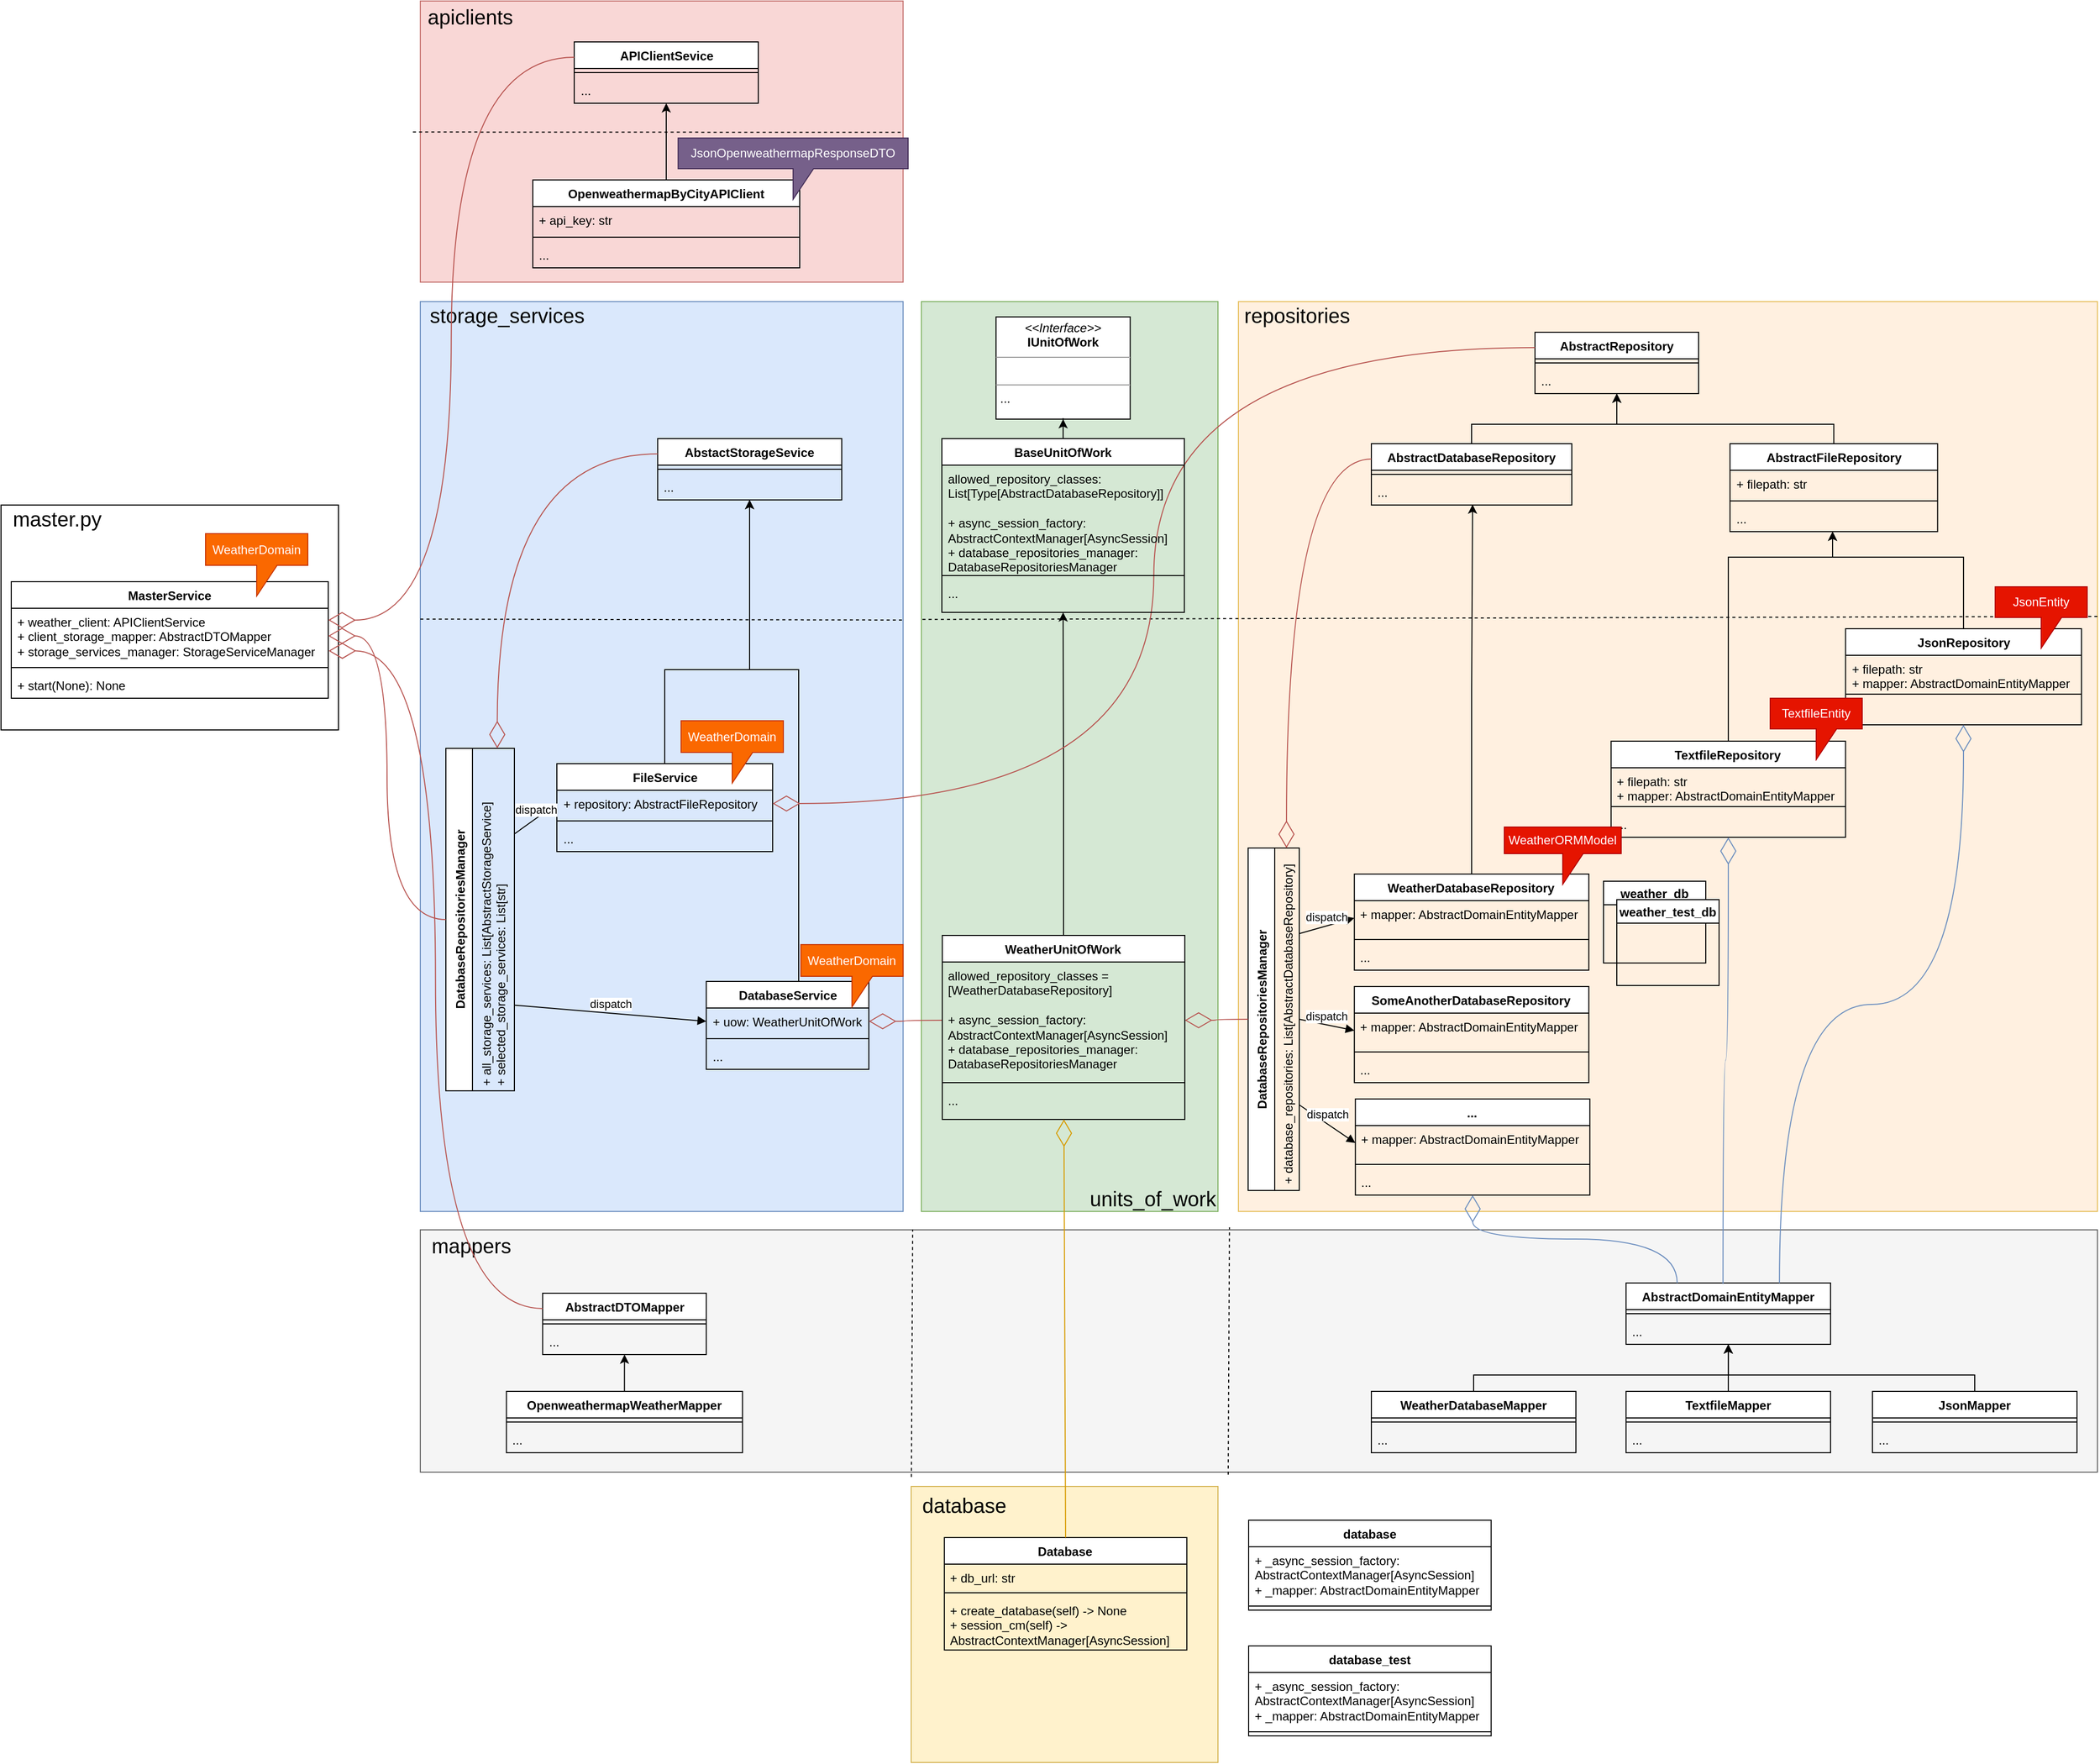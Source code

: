 <mxfile version="22.1.18" type="device">
  <diagram name="Страница 1" id="2EFPwaIbJWD595ykWgaV">
    <mxGraphModel dx="4014" dy="1733" grid="1" gridSize="10" guides="1" tooltips="1" connect="1" arrows="1" fold="1" page="1" pageScale="1" pageWidth="827" pageHeight="1169" math="0" shadow="0">
      <root>
        <mxCell id="0" />
        <mxCell id="1" parent="0" />
        <mxCell id="pVMVurdd3-viT6NpHDVu-6" value="" style="rounded=0;whiteSpace=wrap;html=1;fillColor=#d5e8d4;strokeColor=#82b366;" parent="1" vertex="1">
          <mxGeometry x="740" y="320" width="290" height="890" as="geometry" />
        </mxCell>
        <mxCell id="OYgqFkg33m7x1YFqYTqs-69" value="" style="rounded=0;whiteSpace=wrap;html=1;fillColor=#dae8fc;strokeColor=#6c8ebf;" parent="1" vertex="1">
          <mxGeometry x="250" y="320" width="472.12" height="890" as="geometry" />
        </mxCell>
        <mxCell id="6Z-7mK7u9qymeT9xuxMa-6" value="" style="rounded=0;whiteSpace=wrap;html=1;" parent="1" vertex="1">
          <mxGeometry x="-160" y="519" width="330" height="220" as="geometry" />
        </mxCell>
        <mxCell id="gb8FqWn3YgWelBB0Mvwm-52" value="" style="rounded=0;whiteSpace=wrap;html=1;fillColor=#f5f5f5;fontColor=#333333;strokeColor=#666666;" parent="1" vertex="1">
          <mxGeometry x="250" y="1228" width="1640" height="237" as="geometry" />
        </mxCell>
        <mxCell id="gb8FqWn3YgWelBB0Mvwm-1" value="" style="rounded=0;whiteSpace=wrap;html=1;fillColor=#f8cecc;strokeColor=#b85450;opacity=80;" parent="1" vertex="1">
          <mxGeometry x="250" y="26" width="472.12" height="275" as="geometry" />
        </mxCell>
        <mxCell id="OYgqFkg33m7x1YFqYTqs-1" value="" style="rounded=0;whiteSpace=wrap;html=1;fillColor=#ffe6cc;strokeColor=#d79b00;opacity=60;" parent="1" vertex="1">
          <mxGeometry x="1050" y="320" width="840" height="890" as="geometry" />
        </mxCell>
        <mxCell id="OYgqFkg33m7x1YFqYTqs-3" value="AbstractRepository" style="swimlane;fontStyle=1;align=center;verticalAlign=top;childLayout=stackLayout;horizontal=1;startSize=26;horizontalStack=0;resizeParent=1;resizeParentMax=0;resizeLast=0;collapsible=1;marginBottom=0;whiteSpace=wrap;html=1;" parent="1" vertex="1">
          <mxGeometry x="1340.0" y="350" width="160" height="60" as="geometry">
            <mxRectangle x="600" y="40" width="100" height="30" as="alternateBounds" />
          </mxGeometry>
        </mxCell>
        <mxCell id="OYgqFkg33m7x1YFqYTqs-5" value="" style="line;strokeWidth=1;fillColor=none;align=left;verticalAlign=middle;spacingTop=-1;spacingLeft=3;spacingRight=3;rotatable=0;labelPosition=right;points=[];portConstraint=eastwest;strokeColor=inherit;" parent="OYgqFkg33m7x1YFqYTqs-3" vertex="1">
          <mxGeometry y="26" width="160" height="8" as="geometry" />
        </mxCell>
        <mxCell id="OYgqFkg33m7x1YFqYTqs-6" value="..." style="text;strokeColor=none;fillColor=none;align=left;verticalAlign=top;spacingLeft=4;spacingRight=4;overflow=hidden;rotatable=0;points=[[0,0.5],[1,0.5]];portConstraint=eastwest;whiteSpace=wrap;html=1;" parent="OYgqFkg33m7x1YFqYTqs-3" vertex="1">
          <mxGeometry y="34" width="160" height="26" as="geometry" />
        </mxCell>
        <mxCell id="cgwD6Vc4o7EYCOfsTwvc-6" style="edgeStyle=orthogonalEdgeStyle;rounded=0;orthogonalLoop=1;jettySize=auto;html=1;" parent="1" source="OYgqFkg33m7x1YFqYTqs-7" target="OYgqFkg33m7x1YFqYTqs-3" edge="1">
          <mxGeometry relative="1" as="geometry">
            <Array as="points">
              <mxPoint x="1278" y="440" />
              <mxPoint x="1420" y="440" />
            </Array>
          </mxGeometry>
        </mxCell>
        <mxCell id="OYgqFkg33m7x1YFqYTqs-7" value="AbstractDatabaseRepository" style="swimlane;fontStyle=1;align=center;verticalAlign=top;childLayout=stackLayout;horizontal=1;startSize=26;horizontalStack=0;resizeParent=1;resizeParentMax=0;resizeLast=0;collapsible=1;marginBottom=0;whiteSpace=wrap;html=1;" parent="1" vertex="1">
          <mxGeometry x="1180" y="459" width="196" height="60" as="geometry" />
        </mxCell>
        <mxCell id="OYgqFkg33m7x1YFqYTqs-9" value="" style="line;strokeWidth=1;fillColor=none;align=left;verticalAlign=middle;spacingTop=-1;spacingLeft=3;spacingRight=3;rotatable=0;labelPosition=right;points=[];portConstraint=eastwest;strokeColor=inherit;" parent="OYgqFkg33m7x1YFqYTqs-7" vertex="1">
          <mxGeometry y="26" width="196" height="8" as="geometry" />
        </mxCell>
        <mxCell id="OYgqFkg33m7x1YFqYTqs-10" value="..." style="text;strokeColor=none;fillColor=none;align=left;verticalAlign=top;spacingLeft=4;spacingRight=4;overflow=hidden;rotatable=0;points=[[0,0.5],[1,0.5]];portConstraint=eastwest;whiteSpace=wrap;html=1;" parent="OYgqFkg33m7x1YFqYTqs-7" vertex="1">
          <mxGeometry y="34" width="196" height="26" as="geometry" />
        </mxCell>
        <mxCell id="cgwD6Vc4o7EYCOfsTwvc-10" style="edgeStyle=orthogonalEdgeStyle;rounded=0;orthogonalLoop=1;jettySize=auto;html=1;" parent="1" source="OYgqFkg33m7x1YFqYTqs-11" target="OYgqFkg33m7x1YFqYTqs-3" edge="1">
          <mxGeometry relative="1" as="geometry">
            <Array as="points">
              <mxPoint x="1632" y="440" />
              <mxPoint x="1420" y="440" />
            </Array>
          </mxGeometry>
        </mxCell>
        <mxCell id="OYgqFkg33m7x1YFqYTqs-11" value="AbstractFileRepository" style="swimlane;fontStyle=1;align=center;verticalAlign=top;childLayout=stackLayout;horizontal=1;startSize=26;horizontalStack=0;resizeParent=1;resizeParentMax=0;resizeLast=0;collapsible=1;marginBottom=0;whiteSpace=wrap;html=1;" parent="1" vertex="1">
          <mxGeometry x="1530.7" y="459" width="203" height="86" as="geometry" />
        </mxCell>
        <mxCell id="OYgqFkg33m7x1YFqYTqs-12" value="+ filepath: str" style="text;strokeColor=none;fillColor=none;align=left;verticalAlign=top;spacingLeft=4;spacingRight=4;overflow=hidden;rotatable=0;points=[[0,0.5],[1,0.5]];portConstraint=eastwest;whiteSpace=wrap;html=1;" parent="OYgqFkg33m7x1YFqYTqs-11" vertex="1">
          <mxGeometry y="26" width="203" height="26" as="geometry" />
        </mxCell>
        <mxCell id="OYgqFkg33m7x1YFqYTqs-13" value="" style="line;strokeWidth=1;fillColor=none;align=left;verticalAlign=middle;spacingTop=-1;spacingLeft=3;spacingRight=3;rotatable=0;labelPosition=right;points=[];portConstraint=eastwest;strokeColor=inherit;" parent="OYgqFkg33m7x1YFqYTqs-11" vertex="1">
          <mxGeometry y="52" width="203" height="8" as="geometry" />
        </mxCell>
        <mxCell id="OYgqFkg33m7x1YFqYTqs-14" value="..." style="text;strokeColor=none;fillColor=none;align=left;verticalAlign=top;spacingLeft=4;spacingRight=4;overflow=hidden;rotatable=0;points=[[0,0.5],[1,0.5]];portConstraint=eastwest;whiteSpace=wrap;html=1;" parent="OYgqFkg33m7x1YFqYTqs-11" vertex="1">
          <mxGeometry y="60" width="203" height="26" as="geometry" />
        </mxCell>
        <mxCell id="OYgqFkg33m7x1YFqYTqs-29" value="" style="endArrow=none;dashed=1;html=1;rounded=0;exitX=1;exitY=0.346;exitDx=0;exitDy=0;exitPerimeter=0;entryX=0;entryY=0.471;entryDx=0;entryDy=0;entryPerimeter=0;" parent="1" source="OYgqFkg33m7x1YFqYTqs-1" edge="1">
          <mxGeometry width="50" height="50" relative="1" as="geometry">
            <mxPoint x="1651.82" y="631.8" as="sourcePoint" />
            <mxPoint x="740" y="630.9" as="targetPoint" />
          </mxGeometry>
        </mxCell>
        <mxCell id="cgwD6Vc4o7EYCOfsTwvc-4" style="edgeStyle=orthogonalEdgeStyle;rounded=0;orthogonalLoop=1;jettySize=auto;html=1;" parent="1" source="OYgqFkg33m7x1YFqYTqs-40" target="OYgqFkg33m7x1YFqYTqs-11" edge="1">
          <mxGeometry relative="1" as="geometry">
            <Array as="points">
              <mxPoint x="1759" y="570" />
              <mxPoint x="1631" y="570" />
            </Array>
          </mxGeometry>
        </mxCell>
        <mxCell id="OYgqFkg33m7x1YFqYTqs-40" value="JsonRepository" style="swimlane;fontStyle=1;align=center;verticalAlign=top;childLayout=stackLayout;horizontal=1;startSize=26;horizontalStack=0;resizeParent=1;resizeParentMax=0;resizeLast=0;collapsible=1;marginBottom=0;whiteSpace=wrap;html=1;" parent="1" vertex="1">
          <mxGeometry x="1643.7" y="640" width="230.7" height="94" as="geometry" />
        </mxCell>
        <mxCell id="OYgqFkg33m7x1YFqYTqs-41" value="+ filepath: str&lt;br style=&quot;border-color: var(--border-color);&quot;&gt;+ mapper: AbstractDomainEntityMapper" style="text;strokeColor=none;fillColor=none;align=left;verticalAlign=top;spacingLeft=4;spacingRight=4;overflow=hidden;rotatable=0;points=[[0,0.5],[1,0.5]];portConstraint=eastwest;whiteSpace=wrap;html=1;" parent="OYgqFkg33m7x1YFqYTqs-40" vertex="1">
          <mxGeometry y="26" width="230.7" height="34" as="geometry" />
        </mxCell>
        <mxCell id="OYgqFkg33m7x1YFqYTqs-42" value="" style="line;strokeWidth=1;fillColor=none;align=left;verticalAlign=middle;spacingTop=-1;spacingLeft=3;spacingRight=3;rotatable=0;labelPosition=right;points=[];portConstraint=eastwest;strokeColor=inherit;" parent="OYgqFkg33m7x1YFqYTqs-40" vertex="1">
          <mxGeometry y="60" width="230.7" height="8" as="geometry" />
        </mxCell>
        <mxCell id="OYgqFkg33m7x1YFqYTqs-43" value="..." style="text;strokeColor=none;fillColor=none;align=left;verticalAlign=top;spacingLeft=4;spacingRight=4;overflow=hidden;rotatable=0;points=[[0,0.5],[1,0.5]];portConstraint=eastwest;whiteSpace=wrap;html=1;" parent="OYgqFkg33m7x1YFqYTqs-40" vertex="1">
          <mxGeometry y="68" width="230.7" height="26" as="geometry" />
        </mxCell>
        <mxCell id="OYgqFkg33m7x1YFqYTqs-50" value="&lt;p style=&quot;margin:0px;margin-top:4px;text-align:center;&quot;&gt;&lt;i&gt;&amp;lt;&amp;lt;Interface&amp;gt;&amp;gt;&lt;/i&gt;&lt;br&gt;&lt;b&gt;IUnitOfWork&lt;/b&gt;&lt;/p&gt;&lt;hr size=&quot;1&quot;&gt;&lt;p style=&quot;margin:0px;margin-left:4px;&quot;&gt;&lt;br&gt;&lt;/p&gt;&lt;hr size=&quot;1&quot;&gt;&lt;p style=&quot;margin:0px;margin-left:4px;&quot;&gt;...&lt;/p&gt;" style="verticalAlign=top;align=left;overflow=fill;fontSize=12;fontFamily=Helvetica;html=1;whiteSpace=wrap;" parent="1" vertex="1">
          <mxGeometry x="812.97" y="335" width="131.2" height="100" as="geometry" />
        </mxCell>
        <mxCell id="OYgqFkg33m7x1YFqYTqs-72" value="" style="endArrow=none;dashed=1;html=1;rounded=0;entryX=1;entryY=0.35;entryDx=0;entryDy=0;entryPerimeter=0;exitX=0;exitY=0.349;exitDx=0;exitDy=0;exitPerimeter=0;" parent="1" source="OYgqFkg33m7x1YFqYTqs-69" target="OYgqFkg33m7x1YFqYTqs-69" edge="1">
          <mxGeometry width="50" height="50" relative="1" as="geometry">
            <mxPoint x="404.04" y="632.36" as="sourcePoint" />
            <mxPoint x="721.16" y="631.04" as="targetPoint" />
          </mxGeometry>
        </mxCell>
        <mxCell id="OYgqFkg33m7x1YFqYTqs-74" value="AbstactStorageSevice" style="swimlane;fontStyle=1;align=center;verticalAlign=top;childLayout=stackLayout;horizontal=1;startSize=26;horizontalStack=0;resizeParent=1;resizeParentMax=0;resizeLast=0;collapsible=1;marginBottom=0;whiteSpace=wrap;html=1;" parent="1" vertex="1">
          <mxGeometry x="482.12" y="454" width="180" height="60" as="geometry" />
        </mxCell>
        <mxCell id="OYgqFkg33m7x1YFqYTqs-76" value="" style="line;strokeWidth=1;fillColor=none;align=left;verticalAlign=middle;spacingTop=-1;spacingLeft=3;spacingRight=3;rotatable=0;labelPosition=right;points=[];portConstraint=eastwest;strokeColor=inherit;" parent="OYgqFkg33m7x1YFqYTqs-74" vertex="1">
          <mxGeometry y="26" width="180" height="8" as="geometry" />
        </mxCell>
        <mxCell id="OYgqFkg33m7x1YFqYTqs-77" value="..." style="text;strokeColor=none;fillColor=none;align=left;verticalAlign=top;spacingLeft=4;spacingRight=4;overflow=hidden;rotatable=0;points=[[0,0.5],[1,0.5]];portConstraint=eastwest;whiteSpace=wrap;html=1;" parent="OYgqFkg33m7x1YFqYTqs-74" vertex="1">
          <mxGeometry y="34" width="180" height="26" as="geometry" />
        </mxCell>
        <mxCell id="OYgqFkg33m7x1YFqYTqs-90" style="edgeStyle=orthogonalEdgeStyle;rounded=0;orthogonalLoop=1;jettySize=auto;html=1;" parent="1" source="OYgqFkg33m7x1YFqYTqs-81" target="OYgqFkg33m7x1YFqYTqs-74" edge="1">
          <mxGeometry relative="1" as="geometry">
            <Array as="points">
              <mxPoint x="620" y="680" />
              <mxPoint x="572" y="680" />
            </Array>
          </mxGeometry>
        </mxCell>
        <mxCell id="OYgqFkg33m7x1YFqYTqs-81" value="DatabaseService" style="swimlane;fontStyle=1;align=center;verticalAlign=top;childLayout=stackLayout;horizontal=1;startSize=26;horizontalStack=0;resizeParent=1;resizeParentMax=0;resizeLast=0;collapsible=1;marginBottom=0;whiteSpace=wrap;html=1;" parent="1" vertex="1">
          <mxGeometry x="529.65" y="985" width="158.97" height="86" as="geometry" />
        </mxCell>
        <mxCell id="OYgqFkg33m7x1YFqYTqs-82" value="+ uow: WeatherUnitOfWork" style="text;strokeColor=none;fillColor=none;align=left;verticalAlign=top;spacingLeft=4;spacingRight=4;overflow=hidden;rotatable=0;points=[[0,0.5],[1,0.5]];portConstraint=eastwest;whiteSpace=wrap;html=1;" parent="OYgqFkg33m7x1YFqYTqs-81" vertex="1">
          <mxGeometry y="26" width="158.97" height="26" as="geometry" />
        </mxCell>
        <mxCell id="OYgqFkg33m7x1YFqYTqs-83" value="" style="line;strokeWidth=1;fillColor=none;align=left;verticalAlign=middle;spacingTop=-1;spacingLeft=3;spacingRight=3;rotatable=0;labelPosition=right;points=[];portConstraint=eastwest;strokeColor=inherit;" parent="OYgqFkg33m7x1YFqYTqs-81" vertex="1">
          <mxGeometry y="52" width="158.97" height="8" as="geometry" />
        </mxCell>
        <mxCell id="OYgqFkg33m7x1YFqYTqs-84" value="..." style="text;strokeColor=none;fillColor=none;align=left;verticalAlign=top;spacingLeft=4;spacingRight=4;overflow=hidden;rotatable=0;points=[[0,0.5],[1,0.5]];portConstraint=eastwest;whiteSpace=wrap;html=1;" parent="OYgqFkg33m7x1YFqYTqs-81" vertex="1">
          <mxGeometry y="60" width="158.97" height="26" as="geometry" />
        </mxCell>
        <mxCell id="cgwD6Vc4o7EYCOfsTwvc-62" style="edgeStyle=orthogonalEdgeStyle;rounded=0;orthogonalLoop=1;jettySize=auto;html=1;" parent="1" source="OYgqFkg33m7x1YFqYTqs-85" target="OYgqFkg33m7x1YFqYTqs-74" edge="1">
          <mxGeometry relative="1" as="geometry">
            <Array as="points">
              <mxPoint x="489" y="680" />
              <mxPoint x="572" y="680" />
            </Array>
          </mxGeometry>
        </mxCell>
        <mxCell id="gb8FqWn3YgWelBB0Mvwm-2" value="APIClientSevice" style="swimlane;fontStyle=1;align=center;verticalAlign=top;childLayout=stackLayout;horizontal=1;startSize=26;horizontalStack=0;resizeParent=1;resizeParentMax=0;resizeLast=0;collapsible=1;marginBottom=0;whiteSpace=wrap;html=1;" parent="1" vertex="1">
          <mxGeometry x="400.51" y="66" width="180" height="60" as="geometry" />
        </mxCell>
        <mxCell id="gb8FqWn3YgWelBB0Mvwm-3" value="" style="line;strokeWidth=1;fillColor=none;align=left;verticalAlign=middle;spacingTop=-1;spacingLeft=3;spacingRight=3;rotatable=0;labelPosition=right;points=[];portConstraint=eastwest;strokeColor=inherit;" parent="gb8FqWn3YgWelBB0Mvwm-2" vertex="1">
          <mxGeometry y="26" width="180" height="8" as="geometry" />
        </mxCell>
        <mxCell id="gb8FqWn3YgWelBB0Mvwm-4" value="..." style="text;strokeColor=none;fillColor=none;align=left;verticalAlign=top;spacingLeft=4;spacingRight=4;overflow=hidden;rotatable=0;points=[[0,0.5],[1,0.5]];portConstraint=eastwest;whiteSpace=wrap;html=1;" parent="gb8FqWn3YgWelBB0Mvwm-2" vertex="1">
          <mxGeometry y="34" width="180" height="26" as="geometry" />
        </mxCell>
        <mxCell id="gb8FqWn3YgWelBB0Mvwm-6" value="" style="endArrow=none;dashed=1;html=1;rounded=0;entryX=-0.016;entryY=0.466;entryDx=0;entryDy=0;entryPerimeter=0;exitX=0.995;exitY=0.467;exitDx=0;exitDy=0;exitPerimeter=0;" parent="1" source="gb8FqWn3YgWelBB0Mvwm-1" target="gb8FqWn3YgWelBB0Mvwm-1" edge="1">
          <mxGeometry width="50" height="50" relative="1" as="geometry">
            <mxPoint x="722.12" y="189" as="sourcePoint" />
            <mxPoint x="522.12" y="191" as="targetPoint" />
          </mxGeometry>
        </mxCell>
        <mxCell id="gb8FqWn3YgWelBB0Mvwm-14" style="edgeStyle=orthogonalEdgeStyle;rounded=0;orthogonalLoop=1;jettySize=auto;html=1;" parent="1" source="gb8FqWn3YgWelBB0Mvwm-10" target="gb8FqWn3YgWelBB0Mvwm-2" edge="1">
          <mxGeometry relative="1" as="geometry" />
        </mxCell>
        <mxCell id="gb8FqWn3YgWelBB0Mvwm-10" value="OpenweathermapByCityAPIClient" style="swimlane;fontStyle=1;align=center;verticalAlign=top;childLayout=stackLayout;horizontal=1;startSize=26;horizontalStack=0;resizeParent=1;resizeParentMax=0;resizeLast=0;collapsible=1;marginBottom=0;whiteSpace=wrap;html=1;" parent="1" vertex="1">
          <mxGeometry x="360.01" y="201" width="261" height="86" as="geometry" />
        </mxCell>
        <mxCell id="gb8FqWn3YgWelBB0Mvwm-11" value="+ api_key: str" style="text;strokeColor=none;fillColor=none;align=left;verticalAlign=top;spacingLeft=4;spacingRight=4;overflow=hidden;rotatable=0;points=[[0,0.5],[1,0.5]];portConstraint=eastwest;whiteSpace=wrap;html=1;" parent="gb8FqWn3YgWelBB0Mvwm-10" vertex="1">
          <mxGeometry y="26" width="261" height="26" as="geometry" />
        </mxCell>
        <mxCell id="gb8FqWn3YgWelBB0Mvwm-12" value="" style="line;strokeWidth=1;fillColor=none;align=left;verticalAlign=middle;spacingTop=-1;spacingLeft=3;spacingRight=3;rotatable=0;labelPosition=right;points=[];portConstraint=eastwest;strokeColor=inherit;" parent="gb8FqWn3YgWelBB0Mvwm-10" vertex="1">
          <mxGeometry y="52" width="261" height="8" as="geometry" />
        </mxCell>
        <mxCell id="gb8FqWn3YgWelBB0Mvwm-13" value="..." style="text;strokeColor=none;fillColor=none;align=left;verticalAlign=top;spacingLeft=4;spacingRight=4;overflow=hidden;rotatable=0;points=[[0,0.5],[1,0.5]];portConstraint=eastwest;whiteSpace=wrap;html=1;" parent="gb8FqWn3YgWelBB0Mvwm-10" vertex="1">
          <mxGeometry y="60" width="261" height="26" as="geometry" />
        </mxCell>
        <mxCell id="gb8FqWn3YgWelBB0Mvwm-23" value="AbstractDTOMapper" style="swimlane;fontStyle=1;align=center;verticalAlign=top;childLayout=stackLayout;horizontal=1;startSize=26;horizontalStack=0;resizeParent=1;resizeParentMax=0;resizeLast=0;collapsible=1;marginBottom=0;whiteSpace=wrap;html=1;" parent="1" vertex="1">
          <mxGeometry x="369.65" y="1290" width="160" height="60" as="geometry" />
        </mxCell>
        <mxCell id="gb8FqWn3YgWelBB0Mvwm-25" value="" style="line;strokeWidth=1;fillColor=none;align=left;verticalAlign=middle;spacingTop=-1;spacingLeft=3;spacingRight=3;rotatable=0;labelPosition=right;points=[];portConstraint=eastwest;strokeColor=inherit;" parent="gb8FqWn3YgWelBB0Mvwm-23" vertex="1">
          <mxGeometry y="26" width="160" height="8" as="geometry" />
        </mxCell>
        <mxCell id="gb8FqWn3YgWelBB0Mvwm-26" value="..." style="text;strokeColor=none;fillColor=none;align=left;verticalAlign=top;spacingLeft=4;spacingRight=4;overflow=hidden;rotatable=0;points=[[0,0.5],[1,0.5]];portConstraint=eastwest;whiteSpace=wrap;html=1;" parent="gb8FqWn3YgWelBB0Mvwm-23" vertex="1">
          <mxGeometry y="34" width="160" height="26" as="geometry" />
        </mxCell>
        <mxCell id="gb8FqWn3YgWelBB0Mvwm-61" style="edgeStyle=orthogonalEdgeStyle;rounded=0;orthogonalLoop=1;jettySize=auto;html=1;" parent="1" source="gb8FqWn3YgWelBB0Mvwm-27" target="gb8FqWn3YgWelBB0Mvwm-23" edge="1">
          <mxGeometry relative="1" as="geometry" />
        </mxCell>
        <mxCell id="gb8FqWn3YgWelBB0Mvwm-27" value="OpenweathermapWeatherMapper" style="swimlane;fontStyle=1;align=center;verticalAlign=top;childLayout=stackLayout;horizontal=1;startSize=26;horizontalStack=0;resizeParent=1;resizeParentMax=0;resizeLast=0;collapsible=1;marginBottom=0;whiteSpace=wrap;html=1;" parent="1" vertex="1">
          <mxGeometry x="334.21" y="1386" width="230.88" height="60" as="geometry" />
        </mxCell>
        <mxCell id="gb8FqWn3YgWelBB0Mvwm-28" value="" style="line;strokeWidth=1;fillColor=none;align=left;verticalAlign=middle;spacingTop=-1;spacingLeft=3;spacingRight=3;rotatable=0;labelPosition=right;points=[];portConstraint=eastwest;strokeColor=inherit;" parent="gb8FqWn3YgWelBB0Mvwm-27" vertex="1">
          <mxGeometry y="26" width="230.88" height="8" as="geometry" />
        </mxCell>
        <mxCell id="gb8FqWn3YgWelBB0Mvwm-29" value="..." style="text;strokeColor=none;fillColor=none;align=left;verticalAlign=top;spacingLeft=4;spacingRight=4;overflow=hidden;rotatable=0;points=[[0,0.5],[1,0.5]];portConstraint=eastwest;whiteSpace=wrap;html=1;" parent="gb8FqWn3YgWelBB0Mvwm-27" vertex="1">
          <mxGeometry y="34" width="230.88" height="26" as="geometry" />
        </mxCell>
        <mxCell id="gb8FqWn3YgWelBB0Mvwm-30" value="AbstractDomainEntityMapper" style="swimlane;fontStyle=1;align=center;verticalAlign=top;childLayout=stackLayout;horizontal=1;startSize=26;horizontalStack=0;resizeParent=1;resizeParentMax=0;resizeLast=0;collapsible=1;marginBottom=0;whiteSpace=wrap;html=1;" parent="1" vertex="1">
          <mxGeometry x="1429.05" y="1280" width="200" height="60" as="geometry" />
        </mxCell>
        <mxCell id="gb8FqWn3YgWelBB0Mvwm-31" value="" style="line;strokeWidth=1;fillColor=none;align=left;verticalAlign=middle;spacingTop=-1;spacingLeft=3;spacingRight=3;rotatable=0;labelPosition=right;points=[];portConstraint=eastwest;strokeColor=inherit;" parent="gb8FqWn3YgWelBB0Mvwm-30" vertex="1">
          <mxGeometry y="26" width="200" height="8" as="geometry" />
        </mxCell>
        <mxCell id="gb8FqWn3YgWelBB0Mvwm-32" value="..." style="text;strokeColor=none;fillColor=none;align=left;verticalAlign=top;spacingLeft=4;spacingRight=4;overflow=hidden;rotatable=0;points=[[0,0.5],[1,0.5]];portConstraint=eastwest;whiteSpace=wrap;html=1;" parent="gb8FqWn3YgWelBB0Mvwm-30" vertex="1">
          <mxGeometry y="34" width="200" height="26" as="geometry" />
        </mxCell>
        <mxCell id="cgwD6Vc4o7EYCOfsTwvc-55" style="edgeStyle=orthogonalEdgeStyle;rounded=0;orthogonalLoop=1;jettySize=auto;html=1;" parent="1" source="gb8FqWn3YgWelBB0Mvwm-43" target="gb8FqWn3YgWelBB0Mvwm-30" edge="1">
          <mxGeometry relative="1" as="geometry">
            <Array as="points">
              <mxPoint x="1280" y="1370" />
              <mxPoint x="1529" y="1370" />
            </Array>
          </mxGeometry>
        </mxCell>
        <mxCell id="gb8FqWn3YgWelBB0Mvwm-43" value="WeatherDatabaseMapper" style="swimlane;fontStyle=1;align=center;verticalAlign=top;childLayout=stackLayout;horizontal=1;startSize=26;horizontalStack=0;resizeParent=1;resizeParentMax=0;resizeLast=0;collapsible=1;marginBottom=0;whiteSpace=wrap;html=1;" parent="1" vertex="1">
          <mxGeometry x="1180" y="1386" width="200" height="60" as="geometry" />
        </mxCell>
        <mxCell id="gb8FqWn3YgWelBB0Mvwm-44" value="" style="line;strokeWidth=1;fillColor=none;align=left;verticalAlign=middle;spacingTop=-1;spacingLeft=3;spacingRight=3;rotatable=0;labelPosition=right;points=[];portConstraint=eastwest;strokeColor=inherit;" parent="gb8FqWn3YgWelBB0Mvwm-43" vertex="1">
          <mxGeometry y="26" width="200" height="8" as="geometry" />
        </mxCell>
        <mxCell id="gb8FqWn3YgWelBB0Mvwm-45" value="..." style="text;strokeColor=none;fillColor=none;align=left;verticalAlign=top;spacingLeft=4;spacingRight=4;overflow=hidden;rotatable=0;points=[[0,0.5],[1,0.5]];portConstraint=eastwest;whiteSpace=wrap;html=1;" parent="gb8FqWn3YgWelBB0Mvwm-43" vertex="1">
          <mxGeometry y="34" width="200" height="26" as="geometry" />
        </mxCell>
        <mxCell id="gb8FqWn3YgWelBB0Mvwm-58" style="edgeStyle=orthogonalEdgeStyle;rounded=0;orthogonalLoop=1;jettySize=auto;html=1;" parent="1" source="gb8FqWn3YgWelBB0Mvwm-46" target="gb8FqWn3YgWelBB0Mvwm-30" edge="1">
          <mxGeometry relative="1" as="geometry" />
        </mxCell>
        <mxCell id="gb8FqWn3YgWelBB0Mvwm-46" value="TextfileMapper" style="swimlane;fontStyle=1;align=center;verticalAlign=top;childLayout=stackLayout;horizontal=1;startSize=26;horizontalStack=0;resizeParent=1;resizeParentMax=0;resizeLast=0;collapsible=1;marginBottom=0;whiteSpace=wrap;html=1;" parent="1" vertex="1">
          <mxGeometry x="1429.05" y="1386" width="200" height="60" as="geometry" />
        </mxCell>
        <mxCell id="gb8FqWn3YgWelBB0Mvwm-47" value="" style="line;strokeWidth=1;fillColor=none;align=left;verticalAlign=middle;spacingTop=-1;spacingLeft=3;spacingRight=3;rotatable=0;labelPosition=right;points=[];portConstraint=eastwest;strokeColor=inherit;" parent="gb8FqWn3YgWelBB0Mvwm-46" vertex="1">
          <mxGeometry y="26" width="200" height="8" as="geometry" />
        </mxCell>
        <mxCell id="gb8FqWn3YgWelBB0Mvwm-48" value="..." style="text;strokeColor=none;fillColor=none;align=left;verticalAlign=top;spacingLeft=4;spacingRight=4;overflow=hidden;rotatable=0;points=[[0,0.5],[1,0.5]];portConstraint=eastwest;whiteSpace=wrap;html=1;" parent="gb8FqWn3YgWelBB0Mvwm-46" vertex="1">
          <mxGeometry y="34" width="200" height="26" as="geometry" />
        </mxCell>
        <mxCell id="gb8FqWn3YgWelBB0Mvwm-60" style="edgeStyle=orthogonalEdgeStyle;rounded=0;orthogonalLoop=1;jettySize=auto;html=1;" parent="1" source="gb8FqWn3YgWelBB0Mvwm-49" target="gb8FqWn3YgWelBB0Mvwm-30" edge="1">
          <mxGeometry relative="1" as="geometry">
            <Array as="points">
              <mxPoint x="1650" y="1370" />
              <mxPoint x="1372" y="1370" />
            </Array>
          </mxGeometry>
        </mxCell>
        <mxCell id="gb8FqWn3YgWelBB0Mvwm-49" value="JsonMapper" style="swimlane;fontStyle=1;align=center;verticalAlign=top;childLayout=stackLayout;horizontal=1;startSize=26;horizontalStack=0;resizeParent=1;resizeParentMax=0;resizeLast=0;collapsible=1;marginBottom=0;whiteSpace=wrap;html=1;" parent="1" vertex="1">
          <mxGeometry x="1670" y="1386" width="200" height="60" as="geometry" />
        </mxCell>
        <mxCell id="gb8FqWn3YgWelBB0Mvwm-50" value="" style="line;strokeWidth=1;fillColor=none;align=left;verticalAlign=middle;spacingTop=-1;spacingLeft=3;spacingRight=3;rotatable=0;labelPosition=right;points=[];portConstraint=eastwest;strokeColor=inherit;" parent="gb8FqWn3YgWelBB0Mvwm-49" vertex="1">
          <mxGeometry y="26" width="200" height="8" as="geometry" />
        </mxCell>
        <mxCell id="gb8FqWn3YgWelBB0Mvwm-51" value="..." style="text;strokeColor=none;fillColor=none;align=left;verticalAlign=top;spacingLeft=4;spacingRight=4;overflow=hidden;rotatable=0;points=[[0,0.5],[1,0.5]];portConstraint=eastwest;whiteSpace=wrap;html=1;" parent="gb8FqWn3YgWelBB0Mvwm-49" vertex="1">
          <mxGeometry y="34" width="200" height="26" as="geometry" />
        </mxCell>
        <mxCell id="gb8FqWn3YgWelBB0Mvwm-56" value="" style="endArrow=none;dashed=1;html=1;rounded=0;exitX=0.271;exitY=1.02;exitDx=0;exitDy=0;exitPerimeter=0;entryX=0.272;entryY=-0.001;entryDx=0;entryDy=0;entryPerimeter=0;" parent="1" edge="1">
          <mxGeometry width="50" height="50" relative="1" as="geometry">
            <mxPoint x="730.208" y="1469.74" as="sourcePoint" />
            <mxPoint x="731.456" y="1227.763" as="targetPoint" />
          </mxGeometry>
        </mxCell>
        <mxCell id="gb8FqWn3YgWelBB0Mvwm-65" value="MasterService" style="swimlane;fontStyle=1;align=center;verticalAlign=top;childLayout=stackLayout;horizontal=1;startSize=26;horizontalStack=0;resizeParent=1;resizeParentMax=0;resizeLast=0;collapsible=1;marginBottom=0;whiteSpace=wrap;html=1;" parent="1" vertex="1">
          <mxGeometry x="-150" y="594" width="310" height="114" as="geometry" />
        </mxCell>
        <mxCell id="gb8FqWn3YgWelBB0Mvwm-66" value="+ weather_client: APIClientService&lt;br&gt;+ client_storage_mapper: AbstractDTOMapper&lt;br&gt;+&amp;nbsp;storage_services_manager: StorageServiceManager" style="text;strokeColor=none;fillColor=none;align=left;verticalAlign=top;spacingLeft=4;spacingRight=4;overflow=hidden;rotatable=0;points=[[0,0.5],[1,0.5]];portConstraint=eastwest;whiteSpace=wrap;html=1;" parent="gb8FqWn3YgWelBB0Mvwm-65" vertex="1">
          <mxGeometry y="26" width="310" height="54" as="geometry" />
        </mxCell>
        <mxCell id="gb8FqWn3YgWelBB0Mvwm-67" value="" style="line;strokeWidth=1;fillColor=none;align=left;verticalAlign=middle;spacingTop=-1;spacingLeft=3;spacingRight=3;rotatable=0;labelPosition=right;points=[];portConstraint=eastwest;strokeColor=inherit;" parent="gb8FqWn3YgWelBB0Mvwm-65" vertex="1">
          <mxGeometry y="80" width="310" height="8" as="geometry" />
        </mxCell>
        <mxCell id="gb8FqWn3YgWelBB0Mvwm-68" value="+ start(None): None" style="text;strokeColor=none;fillColor=none;align=left;verticalAlign=top;spacingLeft=4;spacingRight=4;overflow=hidden;rotatable=0;points=[[0,0.5],[1,0.5]];portConstraint=eastwest;whiteSpace=wrap;html=1;" parent="gb8FqWn3YgWelBB0Mvwm-65" vertex="1">
          <mxGeometry y="88" width="310" height="26" as="geometry" />
        </mxCell>
        <mxCell id="6Z-7mK7u9qymeT9xuxMa-1" value="&lt;font style=&quot;font-size: 20px;&quot;&gt;apiclients&lt;/font&gt;" style="text;html=1;strokeColor=none;fillColor=none;align=center;verticalAlign=middle;whiteSpace=wrap;rounded=0;" parent="1" vertex="1">
          <mxGeometry x="250.0" y="26" width="98.03" height="30" as="geometry" />
        </mxCell>
        <mxCell id="6Z-7mK7u9qymeT9xuxMa-3" value="&lt;font style=&quot;font-size: 20px;&quot;&gt;repositories&lt;/font&gt;" style="text;html=1;strokeColor=none;fillColor=none;align=center;verticalAlign=middle;whiteSpace=wrap;rounded=0;" parent="1" vertex="1">
          <mxGeometry x="1051.35" y="320" width="113" height="26" as="geometry" />
        </mxCell>
        <mxCell id="6Z-7mK7u9qymeT9xuxMa-4" value="&lt;font style=&quot;font-size: 20px;&quot;&gt;storage_services&lt;/font&gt;" style="text;html=1;strokeColor=none;fillColor=none;align=center;verticalAlign=middle;whiteSpace=wrap;rounded=0;" parent="1" vertex="1">
          <mxGeometry x="250.0" y="320" width="169.91" height="26" as="geometry" />
        </mxCell>
        <mxCell id="6Z-7mK7u9qymeT9xuxMa-5" value="&lt;font style=&quot;font-size: 20px;&quot;&gt;mappers&lt;/font&gt;" style="text;html=1;strokeColor=none;fillColor=none;align=center;verticalAlign=middle;whiteSpace=wrap;rounded=0;" parent="1" vertex="1">
          <mxGeometry x="250.0" y="1228" width="99.91" height="30" as="geometry" />
        </mxCell>
        <mxCell id="6Z-7mK7u9qymeT9xuxMa-7" value="&lt;font style=&quot;font-size: 20px;&quot;&gt;master.py&lt;/font&gt;" style="text;html=1;strokeColor=none;fillColor=none;align=center;verticalAlign=middle;whiteSpace=wrap;rounded=0;" parent="1" vertex="1">
          <mxGeometry x="-160" y="519" width="110" height="25" as="geometry" />
        </mxCell>
        <mxCell id="BSPoM7POIrOYHgiOGZGu-1" value="&lt;font color=&quot;#ffffff&quot;&gt;WeatherDomain&lt;/font&gt;" style="shape=callout;whiteSpace=wrap;html=1;perimeter=calloutPerimeter;fillColor=#fa6800;fontColor=#000000;strokeColor=#C73500;" parent="1" vertex="1">
          <mxGeometry x="40" y="547" width="100" height="61" as="geometry" />
        </mxCell>
        <mxCell id="BSPoM7POIrOYHgiOGZGu-2" value="&lt;font color=&quot;#ffffff&quot;&gt;WeatherDomain&lt;/font&gt;" style="shape=callout;whiteSpace=wrap;html=1;perimeter=calloutPerimeter;fillColor=#fa6800;fontColor=#000000;strokeColor=#C73500;" parent="1" vertex="1">
          <mxGeometry x="622.12" y="949" width="100" height="61" as="geometry" />
        </mxCell>
        <mxCell id="BSPoM7POIrOYHgiOGZGu-5" value="&lt;font color=&quot;#ffffff&quot;&gt;JsonEntity&lt;/font&gt;" style="shape=callout;whiteSpace=wrap;html=1;perimeter=calloutPerimeter;fillColor=#e51400;fontColor=#ffffff;strokeColor=#B20000;" parent="1" vertex="1">
          <mxGeometry x="1790" y="599" width="90" height="60" as="geometry" />
        </mxCell>
        <mxCell id="BSPoM7POIrOYHgiOGZGu-6" value="&lt;font color=&quot;#ffffff&quot;&gt;JsonOpenweathermapResponseDTO&lt;/font&gt;" style="shape=callout;whiteSpace=wrap;html=1;perimeter=calloutPerimeter;fillColor=#76608a;fontColor=#ffffff;strokeColor=#432D57;" parent="1" vertex="1">
          <mxGeometry x="502.12" y="160" width="224.88" height="60" as="geometry" />
        </mxCell>
        <mxCell id="cgwD6Vc4o7EYCOfsTwvc-3" style="edgeStyle=orthogonalEdgeStyle;rounded=0;orthogonalLoop=1;jettySize=auto;html=1;" parent="1" source="OYgqFkg33m7x1YFqYTqs-36" target="OYgqFkg33m7x1YFqYTqs-11" edge="1">
          <mxGeometry relative="1" as="geometry">
            <Array as="points">
              <mxPoint x="1529" y="570" />
              <mxPoint x="1631" y="570" />
            </Array>
          </mxGeometry>
        </mxCell>
        <mxCell id="OYgqFkg33m7x1YFqYTqs-36" value="TextfileRepository" style="swimlane;fontStyle=1;align=center;verticalAlign=top;childLayout=stackLayout;horizontal=1;startSize=26;horizontalStack=0;resizeParent=1;resizeParentMax=0;resizeLast=0;collapsible=1;marginBottom=0;whiteSpace=wrap;html=1;" parent="1" vertex="1">
          <mxGeometry x="1414.4" y="750" width="229.3" height="94" as="geometry" />
        </mxCell>
        <mxCell id="OYgqFkg33m7x1YFqYTqs-37" value="+ filepath: str&lt;br style=&quot;border-color: var(--border-color);&quot;&gt;+ mapper: AbstractDomainEntityMapper" style="text;strokeColor=none;fillColor=none;align=left;verticalAlign=top;spacingLeft=4;spacingRight=4;overflow=hidden;rotatable=0;points=[[0,0.5],[1,0.5]];portConstraint=eastwest;whiteSpace=wrap;html=1;" parent="OYgqFkg33m7x1YFqYTqs-36" vertex="1">
          <mxGeometry y="26" width="229.3" height="34" as="geometry" />
        </mxCell>
        <mxCell id="OYgqFkg33m7x1YFqYTqs-38" value="" style="line;strokeWidth=1;fillColor=none;align=left;verticalAlign=middle;spacingTop=-1;spacingLeft=3;spacingRight=3;rotatable=0;labelPosition=right;points=[];portConstraint=eastwest;strokeColor=inherit;" parent="OYgqFkg33m7x1YFqYTqs-36" vertex="1">
          <mxGeometry y="60" width="229.3" height="8" as="geometry" />
        </mxCell>
        <mxCell id="OYgqFkg33m7x1YFqYTqs-39" value="..." style="text;strokeColor=none;fillColor=none;align=left;verticalAlign=top;spacingLeft=4;spacingRight=4;overflow=hidden;rotatable=0;points=[[0,0.5],[1,0.5]];portConstraint=eastwest;whiteSpace=wrap;html=1;" parent="OYgqFkg33m7x1YFqYTqs-36" vertex="1">
          <mxGeometry y="68" width="229.3" height="26" as="geometry" />
        </mxCell>
        <mxCell id="BSPoM7POIrOYHgiOGZGu-4" value="&lt;font color=&quot;#ffffff&quot;&gt;TextfileEntity&lt;/font&gt;" style="shape=callout;whiteSpace=wrap;html=1;perimeter=calloutPerimeter;fillColor=#e51400;fontColor=#ffffff;strokeColor=#B20000;" parent="1" vertex="1">
          <mxGeometry x="1570" y="708" width="90" height="60" as="geometry" />
        </mxCell>
        <mxCell id="a3Gb8fNIwVNxjmqMn_H6-22" style="edgeStyle=orthogonalEdgeStyle;rounded=0;orthogonalLoop=1;jettySize=auto;html=1;entryX=0.5;entryY=1;entryDx=0;entryDy=0;" parent="1" source="a3Gb8fNIwVNxjmqMn_H6-10" target="OYgqFkg33m7x1YFqYTqs-50" edge="1">
          <mxGeometry relative="1" as="geometry" />
        </mxCell>
        <mxCell id="a3Gb8fNIwVNxjmqMn_H6-23" style="edgeStyle=orthogonalEdgeStyle;rounded=0;orthogonalLoop=1;jettySize=auto;html=1;entryX=0.5;entryY=1;entryDx=0;entryDy=0;" parent="1" source="a3Gb8fNIwVNxjmqMn_H6-15" target="a3Gb8fNIwVNxjmqMn_H6-10" edge="1">
          <mxGeometry relative="1" as="geometry" />
        </mxCell>
        <mxCell id="a3Gb8fNIwVNxjmqMn_H6-28" value="" style="rounded=0;whiteSpace=wrap;html=1;fillColor=#fff2cc;strokeColor=#d6b656;" parent="1" vertex="1">
          <mxGeometry x="730" y="1479" width="300" height="270" as="geometry" />
        </mxCell>
        <mxCell id="a3Gb8fNIwVNxjmqMn_H6-29" value="&lt;font style=&quot;font-size: 20px;&quot;&gt;database&lt;/font&gt;" style="text;html=1;strokeColor=none;fillColor=none;align=center;verticalAlign=middle;whiteSpace=wrap;rounded=0;" parent="1" vertex="1">
          <mxGeometry x="732" y="1482" width="99.91" height="30" as="geometry" />
        </mxCell>
        <mxCell id="a3Gb8fNIwVNxjmqMn_H6-30" value="Database" style="swimlane;fontStyle=1;align=center;verticalAlign=top;childLayout=stackLayout;horizontal=1;startSize=26;horizontalStack=0;resizeParent=1;resizeParentMax=0;resizeLast=0;collapsible=1;marginBottom=0;whiteSpace=wrap;html=1;" parent="1" vertex="1">
          <mxGeometry x="762.43" y="1529" width="237.15" height="110" as="geometry" />
        </mxCell>
        <mxCell id="a3Gb8fNIwVNxjmqMn_H6-31" value="+ db_url: str" style="text;strokeColor=none;fillColor=none;align=left;verticalAlign=top;spacingLeft=4;spacingRight=4;overflow=hidden;rotatable=0;points=[[0,0.5],[1,0.5]];portConstraint=eastwest;whiteSpace=wrap;html=1;" parent="a3Gb8fNIwVNxjmqMn_H6-30" vertex="1">
          <mxGeometry y="26" width="237.15" height="24" as="geometry" />
        </mxCell>
        <mxCell id="a3Gb8fNIwVNxjmqMn_H6-32" value="" style="line;strokeWidth=1;fillColor=none;align=left;verticalAlign=middle;spacingTop=-1;spacingLeft=3;spacingRight=3;rotatable=0;labelPosition=right;points=[];portConstraint=eastwest;strokeColor=inherit;" parent="a3Gb8fNIwVNxjmqMn_H6-30" vertex="1">
          <mxGeometry y="50" width="237.15" height="8" as="geometry" />
        </mxCell>
        <mxCell id="a3Gb8fNIwVNxjmqMn_H6-33" value="+&amp;nbsp;create_database(self) -&amp;gt; None&lt;br&gt;+&amp;nbsp;session_cm(self) -&amp;gt; AbstractContextManager[AsyncSession]" style="text;strokeColor=none;fillColor=none;align=left;verticalAlign=top;spacingLeft=4;spacingRight=4;overflow=hidden;rotatable=0;points=[[0,0.5],[1,0.5]];portConstraint=eastwest;whiteSpace=wrap;html=1;" parent="a3Gb8fNIwVNxjmqMn_H6-30" vertex="1">
          <mxGeometry y="58" width="237.15" height="52" as="geometry" />
        </mxCell>
        <mxCell id="tfglKuLKTxrIHlvx-Co_-5" value="weather_db" style="swimlane;" parent="1" vertex="1">
          <mxGeometry x="1407" y="887" width="100" height="80" as="geometry" />
        </mxCell>
        <mxCell id="tfglKuLKTxrIHlvx-Co_-13" value="database" style="swimlane;fontStyle=1;align=center;verticalAlign=top;childLayout=stackLayout;horizontal=1;startSize=26;horizontalStack=0;resizeParent=1;resizeParentMax=0;resizeLast=0;collapsible=1;marginBottom=0;whiteSpace=wrap;html=1;swimlaneFillColor=none;shadow=0;" parent="1" vertex="1">
          <mxGeometry x="1060.0" y="1512" width="237.15" height="88" as="geometry" />
        </mxCell>
        <mxCell id="tfglKuLKTxrIHlvx-Co_-14" value="+ _async_session_factory:&amp;nbsp;&lt;br style=&quot;border-color: var(--border-color);&quot;&gt;AbstractContextManager[AsyncSession]&lt;br style=&quot;border-color: var(--border-color);&quot;&gt;+ _mapper: AbstractDomainEntityMapper" style="text;align=left;verticalAlign=top;spacingLeft=4;spacingRight=4;overflow=hidden;rotatable=0;points=[[0,0.5],[1,0.5]];portConstraint=eastwest;whiteSpace=wrap;html=1;swimlaneFillColor=none;shadow=0;" parent="tfglKuLKTxrIHlvx-Co_-13" vertex="1">
          <mxGeometry y="26" width="237.15" height="54" as="geometry" />
        </mxCell>
        <mxCell id="tfglKuLKTxrIHlvx-Co_-15" value="" style="line;strokeWidth=1;align=left;verticalAlign=middle;spacingTop=-1;spacingLeft=3;spacingRight=3;rotatable=0;labelPosition=right;points=[];portConstraint=eastwest;swimlaneFillColor=none;shadow=0;" parent="tfglKuLKTxrIHlvx-Co_-13" vertex="1">
          <mxGeometry y="80" width="237.15" height="8" as="geometry" />
        </mxCell>
        <mxCell id="tfglKuLKTxrIHlvx-Co_-17" value="database_test" style="swimlane;fontStyle=1;align=center;verticalAlign=top;childLayout=stackLayout;horizontal=1;startSize=26;horizontalStack=0;resizeParent=1;resizeParentMax=0;resizeLast=0;collapsible=1;marginBottom=0;whiteSpace=wrap;html=1;swimlaneFillColor=none;shadow=0;" parent="1" vertex="1">
          <mxGeometry x="1060.0" y="1635" width="237.15" height="88" as="geometry" />
        </mxCell>
        <mxCell id="tfglKuLKTxrIHlvx-Co_-18" value="+ _async_session_factory:&amp;nbsp;&lt;br style=&quot;border-color: var(--border-color);&quot;&gt;AbstractContextManager[AsyncSession]&lt;br style=&quot;border-color: var(--border-color);&quot;&gt;+ _mapper: AbstractDomainEntityMapper" style="text;align=left;verticalAlign=top;spacingLeft=4;spacingRight=4;overflow=hidden;rotatable=0;points=[[0,0.5],[1,0.5]];portConstraint=eastwest;whiteSpace=wrap;html=1;swimlaneFillColor=none;shadow=0;" parent="tfglKuLKTxrIHlvx-Co_-17" vertex="1">
          <mxGeometry y="26" width="237.15" height="54" as="geometry" />
        </mxCell>
        <mxCell id="tfglKuLKTxrIHlvx-Co_-19" value="" style="line;strokeWidth=1;align=left;verticalAlign=middle;spacingTop=-1;spacingLeft=3;spacingRight=3;rotatable=0;labelPosition=right;points=[];portConstraint=eastwest;swimlaneFillColor=none;shadow=0;" parent="tfglKuLKTxrIHlvx-Co_-17" vertex="1">
          <mxGeometry y="80" width="237.15" height="8" as="geometry" />
        </mxCell>
        <mxCell id="cgwD6Vc4o7EYCOfsTwvc-14" value="DatabaseRepositoriesManager" style="swimlane;fontStyle=1;align=center;verticalAlign=top;childLayout=stackLayout;horizontal=1;startSize=26;horizontalStack=0;resizeParent=1;resizeParentMax=0;resizeLast=0;collapsible=1;marginBottom=0;whiteSpace=wrap;html=1;rotation=-90;" parent="1" vertex="1">
          <mxGeometry x="917" y="997" width="335" height="50" as="geometry" />
        </mxCell>
        <mxCell id="cgwD6Vc4o7EYCOfsTwvc-15" value="+ database_repositories: List[AbstractDatabaseRepository]" style="text;strokeColor=none;fillColor=none;align=left;verticalAlign=top;spacingLeft=4;spacingRight=4;overflow=hidden;rotatable=0;points=[[0,0.5],[1,0.5]];portConstraint=eastwest;whiteSpace=wrap;html=1;rotation=-90;" parent="1" vertex="1">
          <mxGeometry x="929.15" y="1010" width="335" height="24" as="geometry" />
        </mxCell>
        <mxCell id="cgwD6Vc4o7EYCOfsTwvc-37" value="WeatherDatabaseRepository" style="swimlane;fontStyle=1;align=center;verticalAlign=top;childLayout=stackLayout;horizontal=1;startSize=26;horizontalStack=0;resizeParent=1;resizeParentMax=0;resizeLast=0;collapsible=1;marginBottom=0;whiteSpace=wrap;html=1;" parent="1" vertex="1">
          <mxGeometry x="1163.35" y="880" width="229.3" height="94" as="geometry" />
        </mxCell>
        <mxCell id="cgwD6Vc4o7EYCOfsTwvc-38" value="+ mapper: AbstractDomainEntityMapper" style="text;strokeColor=none;fillColor=none;align=left;verticalAlign=top;spacingLeft=4;spacingRight=4;overflow=hidden;rotatable=0;points=[[0,0.5],[1,0.5]];portConstraint=eastwest;whiteSpace=wrap;html=1;" parent="cgwD6Vc4o7EYCOfsTwvc-37" vertex="1">
          <mxGeometry y="26" width="229.3" height="34" as="geometry" />
        </mxCell>
        <mxCell id="cgwD6Vc4o7EYCOfsTwvc-39" value="" style="line;strokeWidth=1;fillColor=none;align=left;verticalAlign=middle;spacingTop=-1;spacingLeft=3;spacingRight=3;rotatable=0;labelPosition=right;points=[];portConstraint=eastwest;strokeColor=inherit;" parent="cgwD6Vc4o7EYCOfsTwvc-37" vertex="1">
          <mxGeometry y="60" width="229.3" height="8" as="geometry" />
        </mxCell>
        <mxCell id="cgwD6Vc4o7EYCOfsTwvc-40" value="..." style="text;strokeColor=none;fillColor=none;align=left;verticalAlign=top;spacingLeft=4;spacingRight=4;overflow=hidden;rotatable=0;points=[[0,0.5],[1,0.5]];portConstraint=eastwest;whiteSpace=wrap;html=1;" parent="cgwD6Vc4o7EYCOfsTwvc-37" vertex="1">
          <mxGeometry y="68" width="229.3" height="26" as="geometry" />
        </mxCell>
        <mxCell id="cgwD6Vc4o7EYCOfsTwvc-41" style="edgeStyle=orthogonalEdgeStyle;rounded=0;orthogonalLoop=1;jettySize=auto;html=1;entryX=0.505;entryY=0.982;entryDx=0;entryDy=0;entryPerimeter=0;" parent="1" source="cgwD6Vc4o7EYCOfsTwvc-37" target="OYgqFkg33m7x1YFqYTqs-10" edge="1">
          <mxGeometry relative="1" as="geometry" />
        </mxCell>
        <mxCell id="cgwD6Vc4o7EYCOfsTwvc-42" value="SomeAnotherDatabaseRepository" style="swimlane;fontStyle=1;align=center;verticalAlign=top;childLayout=stackLayout;horizontal=1;startSize=26;horizontalStack=0;resizeParent=1;resizeParentMax=0;resizeLast=0;collapsible=1;marginBottom=0;whiteSpace=wrap;html=1;" parent="1" vertex="1">
          <mxGeometry x="1163.35" y="990" width="229.3" height="94" as="geometry" />
        </mxCell>
        <mxCell id="cgwD6Vc4o7EYCOfsTwvc-43" value="+ mapper: AbstractDomainEntityMapper" style="text;strokeColor=none;fillColor=none;align=left;verticalAlign=top;spacingLeft=4;spacingRight=4;overflow=hidden;rotatable=0;points=[[0,0.5],[1,0.5]];portConstraint=eastwest;whiteSpace=wrap;html=1;" parent="cgwD6Vc4o7EYCOfsTwvc-42" vertex="1">
          <mxGeometry y="26" width="229.3" height="34" as="geometry" />
        </mxCell>
        <mxCell id="cgwD6Vc4o7EYCOfsTwvc-44" value="" style="line;strokeWidth=1;fillColor=none;align=left;verticalAlign=middle;spacingTop=-1;spacingLeft=3;spacingRight=3;rotatable=0;labelPosition=right;points=[];portConstraint=eastwest;strokeColor=inherit;" parent="cgwD6Vc4o7EYCOfsTwvc-42" vertex="1">
          <mxGeometry y="60" width="229.3" height="8" as="geometry" />
        </mxCell>
        <mxCell id="cgwD6Vc4o7EYCOfsTwvc-45" value="..." style="text;strokeColor=none;fillColor=none;align=left;verticalAlign=top;spacingLeft=4;spacingRight=4;overflow=hidden;rotatable=0;points=[[0,0.5],[1,0.5]];portConstraint=eastwest;whiteSpace=wrap;html=1;" parent="cgwD6Vc4o7EYCOfsTwvc-42" vertex="1">
          <mxGeometry y="68" width="229.3" height="26" as="geometry" />
        </mxCell>
        <mxCell id="cgwD6Vc4o7EYCOfsTwvc-46" value="..." style="swimlane;fontStyle=1;align=center;verticalAlign=top;childLayout=stackLayout;horizontal=1;startSize=26;horizontalStack=0;resizeParent=1;resizeParentMax=0;resizeLast=0;collapsible=1;marginBottom=0;whiteSpace=wrap;html=1;" parent="1" vertex="1">
          <mxGeometry x="1164.35" y="1100" width="229.3" height="94" as="geometry" />
        </mxCell>
        <mxCell id="cgwD6Vc4o7EYCOfsTwvc-47" value="+ mapper: AbstractDomainEntityMapper" style="text;strokeColor=none;fillColor=none;align=left;verticalAlign=top;spacingLeft=4;spacingRight=4;overflow=hidden;rotatable=0;points=[[0,0.5],[1,0.5]];portConstraint=eastwest;whiteSpace=wrap;html=1;" parent="cgwD6Vc4o7EYCOfsTwvc-46" vertex="1">
          <mxGeometry y="26" width="229.3" height="34" as="geometry" />
        </mxCell>
        <mxCell id="cgwD6Vc4o7EYCOfsTwvc-48" value="" style="line;strokeWidth=1;fillColor=none;align=left;verticalAlign=middle;spacingTop=-1;spacingLeft=3;spacingRight=3;rotatable=0;labelPosition=right;points=[];portConstraint=eastwest;strokeColor=inherit;" parent="cgwD6Vc4o7EYCOfsTwvc-46" vertex="1">
          <mxGeometry y="60" width="229.3" height="8" as="geometry" />
        </mxCell>
        <mxCell id="cgwD6Vc4o7EYCOfsTwvc-49" value="..." style="text;strokeColor=none;fillColor=none;align=left;verticalAlign=top;spacingLeft=4;spacingRight=4;overflow=hidden;rotatable=0;points=[[0,0.5],[1,0.5]];portConstraint=eastwest;whiteSpace=wrap;html=1;" parent="cgwD6Vc4o7EYCOfsTwvc-46" vertex="1">
          <mxGeometry y="68" width="229.3" height="26" as="geometry" />
        </mxCell>
        <mxCell id="BSPoM7POIrOYHgiOGZGu-3" value="&lt;font color=&quot;#ffffff&quot;&gt;WeatherORMModel&lt;/font&gt;" style="shape=callout;whiteSpace=wrap;html=1;perimeter=calloutPerimeter;fillColor=#e51400;fontColor=#ffffff;strokeColor=#B20000;" parent="1" vertex="1">
          <mxGeometry x="1310" y="834" width="114.3" height="56" as="geometry" />
        </mxCell>
        <mxCell id="tfglKuLKTxrIHlvx-Co_-6" value="weather_test_db" style="swimlane;" parent="1" vertex="1">
          <mxGeometry x="1420.0" y="905" width="100" height="84" as="geometry" />
        </mxCell>
        <mxCell id="cgwD6Vc4o7EYCOfsTwvc-51" value="" style="endArrow=diamondThin;endFill=0;endSize=24;html=1;rounded=0;exitX=0.5;exitY=0;exitDx=0;exitDy=0;entryX=1;entryY=0.5;entryDx=0;entryDy=0;edgeStyle=orthogonalEdgeStyle;curved=1;fillColor=#f8cecc;strokeColor=#b85450;" parent="1" source="cgwD6Vc4o7EYCOfsTwvc-14" target="a3Gb8fNIwVNxjmqMn_H6-16" edge="1">
          <mxGeometry width="160" relative="1" as="geometry">
            <mxPoint x="910" y="870" as="sourcePoint" />
            <mxPoint x="1070" y="870" as="targetPoint" />
          </mxGeometry>
        </mxCell>
        <mxCell id="cgwD6Vc4o7EYCOfsTwvc-52" value="" style="endArrow=diamondThin;endFill=0;endSize=24;html=1;rounded=0;exitX=0;exitY=0.5;exitDx=0;exitDy=0;entryX=1;entryY=0.5;entryDx=0;entryDy=0;edgeStyle=orthogonalEdgeStyle;curved=1;fillColor=#f8cecc;strokeColor=#b85450;" parent="1" source="a3Gb8fNIwVNxjmqMn_H6-16" target="OYgqFkg33m7x1YFqYTqs-82" edge="1">
          <mxGeometry width="160" relative="1" as="geometry">
            <mxPoint x="910" y="770" as="sourcePoint" />
            <mxPoint x="1070" y="770" as="targetPoint" />
          </mxGeometry>
        </mxCell>
        <mxCell id="cgwD6Vc4o7EYCOfsTwvc-58" value="DatabaseRepositoriesManager" style="swimlane;fontStyle=1;align=center;verticalAlign=top;childLayout=stackLayout;horizontal=1;startSize=26;horizontalStack=0;resizeParent=1;resizeParentMax=0;resizeLast=0;collapsible=1;marginBottom=0;whiteSpace=wrap;html=1;rotation=-90;" parent="1" vertex="1">
          <mxGeometry x="141" y="891" width="335" height="67" as="geometry" />
        </mxCell>
        <mxCell id="cgwD6Vc4o7EYCOfsTwvc-59" value="+ all_storage_services: List[AbstractStorageService]&lt;br&gt;+&amp;nbsp;selected_storage_services: List[str]" style="text;strokeColor=none;fillColor=none;align=left;verticalAlign=top;spacingLeft=4;spacingRight=4;overflow=hidden;rotatable=0;points=[[0,0.5],[1,0.5]];portConstraint=eastwest;whiteSpace=wrap;html=1;rotation=-90;" parent="1" vertex="1">
          <mxGeometry x="153.12" y="906" width="335" height="40" as="geometry" />
        </mxCell>
        <mxCell id="OYgqFkg33m7x1YFqYTqs-85" value="FileService" style="swimlane;fontStyle=1;align=center;verticalAlign=top;childLayout=stackLayout;horizontal=1;startSize=26;horizontalStack=0;resizeParent=1;resizeParentMax=0;resizeLast=0;collapsible=1;marginBottom=0;whiteSpace=wrap;html=1;" parent="1" vertex="1">
          <mxGeometry x="383.54" y="772" width="211" height="86" as="geometry" />
        </mxCell>
        <mxCell id="OYgqFkg33m7x1YFqYTqs-86" value="+ repository: AbstractFileRepository" style="text;strokeColor=none;fillColor=none;align=left;verticalAlign=top;spacingLeft=4;spacingRight=4;overflow=hidden;rotatable=0;points=[[0,0.5],[1,0.5]];portConstraint=eastwest;whiteSpace=wrap;html=1;" parent="OYgqFkg33m7x1YFqYTqs-85" vertex="1">
          <mxGeometry y="26" width="211" height="26" as="geometry" />
        </mxCell>
        <mxCell id="OYgqFkg33m7x1YFqYTqs-87" value="" style="line;strokeWidth=1;fillColor=none;align=left;verticalAlign=middle;spacingTop=-1;spacingLeft=3;spacingRight=3;rotatable=0;labelPosition=right;points=[];portConstraint=eastwest;strokeColor=inherit;" parent="OYgqFkg33m7x1YFqYTqs-85" vertex="1">
          <mxGeometry y="52" width="211" height="8" as="geometry" />
        </mxCell>
        <mxCell id="OYgqFkg33m7x1YFqYTqs-88" value="..." style="text;strokeColor=none;fillColor=none;align=left;verticalAlign=top;spacingLeft=4;spacingRight=4;overflow=hidden;rotatable=0;points=[[0,0.5],[1,0.5]];portConstraint=eastwest;whiteSpace=wrap;html=1;" parent="OYgqFkg33m7x1YFqYTqs-85" vertex="1">
          <mxGeometry y="60" width="211" height="26" as="geometry" />
        </mxCell>
        <mxCell id="cgwD6Vc4o7EYCOfsTwvc-64" value="" style="endArrow=diamondThin;endFill=0;endSize=24;html=1;rounded=0;exitX=0.5;exitY=0;exitDx=0;exitDy=0;entryX=1;entryY=0.5;entryDx=0;entryDy=0;edgeStyle=orthogonalEdgeStyle;curved=1;fillColor=#f8cecc;strokeColor=#b85450;" parent="1" source="cgwD6Vc4o7EYCOfsTwvc-58" target="gb8FqWn3YgWelBB0Mvwm-66" edge="1">
          <mxGeometry width="160" relative="1" as="geometry">
            <mxPoint x="250" y="800" as="sourcePoint" />
            <mxPoint x="410" y="800" as="targetPoint" />
          </mxGeometry>
        </mxCell>
        <mxCell id="cgwD6Vc4o7EYCOfsTwvc-65" value="" style="endArrow=diamondThin;endFill=0;endSize=24;html=1;rounded=0;exitX=0;exitY=0.25;exitDx=0;exitDy=0;entryX=1;entryY=0.214;entryDx=0;entryDy=0;entryPerimeter=0;edgeStyle=orthogonalEdgeStyle;curved=1;fillColor=#f8cecc;strokeColor=#b85450;" parent="1" source="gb8FqWn3YgWelBB0Mvwm-2" target="gb8FqWn3YgWelBB0Mvwm-66" edge="1">
          <mxGeometry width="160" relative="1" as="geometry">
            <mxPoint x="160" y="450" as="sourcePoint" />
            <mxPoint x="180" y="620" as="targetPoint" />
          </mxGeometry>
        </mxCell>
        <mxCell id="cgwD6Vc4o7EYCOfsTwvc-66" value="" style="endArrow=diamondThin;endFill=0;endSize=24;html=1;rounded=0;exitX=0;exitY=0.25;exitDx=0;exitDy=0;entryX=1.001;entryY=0.771;entryDx=0;entryDy=0;entryPerimeter=0;edgeStyle=orthogonalEdgeStyle;curved=1;fillColor=#f8cecc;strokeColor=#b85450;" parent="1" source="gb8FqWn3YgWelBB0Mvwm-23" target="gb8FqWn3YgWelBB0Mvwm-66" edge="1">
          <mxGeometry width="160" relative="1" as="geometry">
            <mxPoint x="150" y="1010" as="sourcePoint" />
            <mxPoint x="160" y="800" as="targetPoint" />
          </mxGeometry>
        </mxCell>
        <mxCell id="cgwD6Vc4o7EYCOfsTwvc-67" value="" style="endArrow=diamondThin;endFill=0;endSize=24;html=1;rounded=0;exitX=0;exitY=0.25;exitDx=0;exitDy=0;entryX=1;entryY=0.5;entryDx=0;entryDy=0;edgeStyle=orthogonalEdgeStyle;curved=1;fillColor=#f8cecc;strokeColor=#b85450;" parent="1" source="OYgqFkg33m7x1YFqYTqs-3" target="OYgqFkg33m7x1YFqYTqs-86" edge="1">
          <mxGeometry width="160" relative="1" as="geometry">
            <mxPoint x="830" y="660" as="sourcePoint" />
            <mxPoint x="990" y="660" as="targetPoint" />
          </mxGeometry>
        </mxCell>
        <mxCell id="a3Gb8fNIwVNxjmqMn_H6-15" value="WeatherUnitOfWork" style="swimlane;fontStyle=1;align=center;verticalAlign=top;childLayout=stackLayout;horizontal=1;startSize=26;horizontalStack=0;resizeParent=1;resizeParentMax=0;resizeLast=0;collapsible=1;marginBottom=0;whiteSpace=wrap;html=1;" parent="1" vertex="1">
          <mxGeometry x="760.43" y="940" width="237.15" height="180" as="geometry" />
        </mxCell>
        <mxCell id="a3Gb8fNIwVNxjmqMn_H6-16" value="allowed_repository_classes = [WeatherDatabaseRepository]&lt;br&gt;&lt;br&gt;+ async_session_factory:&amp;nbsp;&lt;br style=&quot;border-color: var(--border-color);&quot;&gt;AbstractContextManager[AsyncSession]&lt;br style=&quot;border-color: var(--border-color);&quot;&gt;+ database_repositories_manager: DatabaseRepositoriesManager" style="text;strokeColor=none;fillColor=none;align=left;verticalAlign=top;spacingLeft=4;spacingRight=4;overflow=hidden;rotatable=0;points=[[0,0.5],[1,0.5]];portConstraint=eastwest;whiteSpace=wrap;html=1;" parent="a3Gb8fNIwVNxjmqMn_H6-15" vertex="1">
          <mxGeometry y="26" width="237.15" height="114" as="geometry" />
        </mxCell>
        <mxCell id="a3Gb8fNIwVNxjmqMn_H6-17" value="" style="line;strokeWidth=1;fillColor=none;align=left;verticalAlign=middle;spacingTop=-1;spacingLeft=3;spacingRight=3;rotatable=0;labelPosition=right;points=[];portConstraint=eastwest;strokeColor=inherit;" parent="a3Gb8fNIwVNxjmqMn_H6-15" vertex="1">
          <mxGeometry y="140" width="237.15" height="8" as="geometry" />
        </mxCell>
        <mxCell id="a3Gb8fNIwVNxjmqMn_H6-18" value="..." style="text;strokeColor=none;fillColor=none;align=left;verticalAlign=top;spacingLeft=4;spacingRight=4;overflow=hidden;rotatable=0;points=[[0,0.5],[1,0.5]];portConstraint=eastwest;whiteSpace=wrap;html=1;" parent="a3Gb8fNIwVNxjmqMn_H6-15" vertex="1">
          <mxGeometry y="148" width="237.15" height="32" as="geometry" />
        </mxCell>
        <mxCell id="a3Gb8fNIwVNxjmqMn_H6-10" value="BaseUnitOfWork" style="swimlane;fontStyle=1;align=center;verticalAlign=top;childLayout=stackLayout;horizontal=1;startSize=26;horizontalStack=0;resizeParent=1;resizeParentMax=0;resizeLast=0;collapsible=1;marginBottom=0;whiteSpace=wrap;html=1;" parent="1" vertex="1">
          <mxGeometry x="760.0" y="454" width="237.15" height="170" as="geometry" />
        </mxCell>
        <mxCell id="a3Gb8fNIwVNxjmqMn_H6-11" value="allowed_repository_classes: List[Type[AbstractDatabaseRepository]]&lt;br&gt;&lt;br&gt;+ async_session_factory:&amp;nbsp;&lt;br style=&quot;border-color: var(--border-color);&quot;&gt;AbstractContextManager[AsyncSession]&lt;br style=&quot;border-color: var(--border-color);&quot;&gt;+ database_repositories_manager: DatabaseRepositoriesManager" style="text;strokeColor=none;fillColor=none;align=left;verticalAlign=top;spacingLeft=4;spacingRight=4;overflow=hidden;rotatable=0;points=[[0,0.5],[1,0.5]];portConstraint=eastwest;whiteSpace=wrap;html=1;" parent="a3Gb8fNIwVNxjmqMn_H6-10" vertex="1">
          <mxGeometry y="26" width="237.15" height="104" as="geometry" />
        </mxCell>
        <mxCell id="a3Gb8fNIwVNxjmqMn_H6-12" value="" style="line;strokeWidth=1;fillColor=none;align=left;verticalAlign=middle;spacingTop=-1;spacingLeft=3;spacingRight=3;rotatable=0;labelPosition=right;points=[];portConstraint=eastwest;strokeColor=inherit;" parent="a3Gb8fNIwVNxjmqMn_H6-10" vertex="1">
          <mxGeometry y="130" width="237.15" height="8" as="geometry" />
        </mxCell>
        <mxCell id="a3Gb8fNIwVNxjmqMn_H6-13" value="..." style="text;strokeColor=none;fillColor=none;align=left;verticalAlign=top;spacingLeft=4;spacingRight=4;overflow=hidden;rotatable=0;points=[[0,0.5],[1,0.5]];portConstraint=eastwest;whiteSpace=wrap;html=1;" parent="a3Gb8fNIwVNxjmqMn_H6-10" vertex="1">
          <mxGeometry y="138" width="237.15" height="32" as="geometry" />
        </mxCell>
        <mxCell id="pVMVurdd3-viT6NpHDVu-1" value="" style="endArrow=diamondThin;endFill=0;endSize=24;html=1;rounded=0;exitX=0;exitY=0.25;exitDx=0;exitDy=0;entryX=1;entryY=0.75;entryDx=0;entryDy=0;edgeStyle=orthogonalEdgeStyle;curved=1;fillColor=#f8cecc;strokeColor=#b85450;" parent="1" source="OYgqFkg33m7x1YFqYTqs-7" target="cgwD6Vc4o7EYCOfsTwvc-14" edge="1">
          <mxGeometry width="160" relative="1" as="geometry">
            <mxPoint x="1033.65" y="577.07" as="sourcePoint" />
            <mxPoint x="1193.65" y="577.07" as="targetPoint" />
          </mxGeometry>
        </mxCell>
        <mxCell id="cgwD6Vc4o7EYCOfsTwvc-57" value="&lt;font color=&quot;#ffffff&quot;&gt;WeatherDomain&lt;/font&gt;" style="shape=callout;whiteSpace=wrap;html=1;perimeter=calloutPerimeter;fillColor=#fa6800;fontColor=#000000;strokeColor=#C73500;" parent="1" vertex="1">
          <mxGeometry x="505.0" y="730" width="100" height="61" as="geometry" />
        </mxCell>
        <mxCell id="pVMVurdd3-viT6NpHDVu-2" value="&lt;font style=&quot;font-size: 20px;&quot;&gt;units_of_work&lt;/font&gt;" style="text;html=1;strokeColor=none;fillColor=none;align=center;verticalAlign=middle;whiteSpace=wrap;rounded=0;" parent="1" vertex="1">
          <mxGeometry x="910.0" y="1184" width="113" height="26" as="geometry" />
        </mxCell>
        <mxCell id="pVMVurdd3-viT6NpHDVu-8" value="" style="endArrow=diamondThin;endFill=0;endSize=24;html=1;rounded=0;exitX=0.25;exitY=0;exitDx=0;exitDy=0;edgeStyle=orthogonalEdgeStyle;curved=1;fillColor=#dae8fc;strokeColor=#6c8ebf;" parent="1" source="gb8FqWn3YgWelBB0Mvwm-30" target="cgwD6Vc4o7EYCOfsTwvc-46" edge="1">
          <mxGeometry width="160" relative="1" as="geometry">
            <mxPoint x="1120" y="1370" as="sourcePoint" />
            <mxPoint x="1280" y="1370" as="targetPoint" />
          </mxGeometry>
        </mxCell>
        <mxCell id="pVMVurdd3-viT6NpHDVu-9" value="" style="endArrow=diamondThin;endFill=0;endSize=24;html=1;rounded=0;exitX=0.474;exitY=0.015;exitDx=0;exitDy=0;exitPerimeter=0;edgeStyle=orthogonalEdgeStyle;curved=1;fillColor=#dae8fc;strokeColor=#6c8ebf;" parent="1" source="gb8FqWn3YgWelBB0Mvwm-30" target="OYgqFkg33m7x1YFqYTqs-36" edge="1">
          <mxGeometry width="160" relative="1" as="geometry">
            <mxPoint x="1400" y="1020" as="sourcePoint" />
            <mxPoint x="1560" y="1020" as="targetPoint" />
          </mxGeometry>
        </mxCell>
        <mxCell id="pVMVurdd3-viT6NpHDVu-10" value="" style="endArrow=diamondThin;endFill=0;endSize=24;html=1;rounded=0;exitX=0.75;exitY=0;exitDx=0;exitDy=0;edgeStyle=orthogonalEdgeStyle;curved=1;fillColor=#dae8fc;strokeColor=#6c8ebf;" parent="1" source="gb8FqWn3YgWelBB0Mvwm-30" edge="1">
          <mxGeometry width="160" relative="1" as="geometry">
            <mxPoint x="1769" y="1250" as="sourcePoint" />
            <mxPoint x="1758.964" y="734.0" as="targetPoint" />
          </mxGeometry>
        </mxCell>
        <mxCell id="pVMVurdd3-viT6NpHDVu-11" value="dispatch" style="html=1;verticalAlign=bottom;endArrow=block;curved=0;rounded=0;exitX=0.75;exitY=1;exitDx=0;exitDy=0;entryX=0;entryY=0.5;entryDx=0;entryDy=0;" parent="1" source="cgwD6Vc4o7EYCOfsTwvc-14" target="cgwD6Vc4o7EYCOfsTwvc-38" edge="1">
          <mxGeometry width="80" relative="1" as="geometry">
            <mxPoint x="1170" y="1060" as="sourcePoint" />
            <mxPoint x="1250" y="1060" as="targetPoint" />
          </mxGeometry>
        </mxCell>
        <mxCell id="pVMVurdd3-viT6NpHDVu-12" value="dispatch" style="html=1;verticalAlign=bottom;endArrow=block;curved=0;rounded=0;exitX=0.5;exitY=1;exitDx=0;exitDy=0;entryX=0;entryY=0.5;entryDx=0;entryDy=0;" parent="1" source="cgwD6Vc4o7EYCOfsTwvc-14" target="cgwD6Vc4o7EYCOfsTwvc-43" edge="1">
          <mxGeometry width="80" relative="1" as="geometry">
            <mxPoint x="1170" y="1060" as="sourcePoint" />
            <mxPoint x="1250" y="1060" as="targetPoint" />
          </mxGeometry>
        </mxCell>
        <mxCell id="pVMVurdd3-viT6NpHDVu-14" value="dispatch" style="html=1;verticalAlign=bottom;endArrow=block;curved=0;rounded=0;exitX=0.25;exitY=1;exitDx=0;exitDy=0;entryX=0;entryY=0.5;entryDx=0;entryDy=0;" parent="1" source="cgwD6Vc4o7EYCOfsTwvc-14" target="cgwD6Vc4o7EYCOfsTwvc-47" edge="1">
          <mxGeometry width="80" relative="1" as="geometry">
            <mxPoint x="1170" y="1060" as="sourcePoint" />
            <mxPoint x="1250" y="1060" as="targetPoint" />
          </mxGeometry>
        </mxCell>
        <mxCell id="pVMVurdd3-viT6NpHDVu-15" value="" style="endArrow=diamondThin;endFill=0;endSize=24;html=1;rounded=0;exitX=0;exitY=0.25;exitDx=0;exitDy=0;entryX=1;entryY=0.75;entryDx=0;entryDy=0;edgeStyle=orthogonalEdgeStyle;curved=1;fillColor=#f8cecc;strokeColor=#b85450;" parent="1" source="OYgqFkg33m7x1YFqYTqs-74" target="cgwD6Vc4o7EYCOfsTwvc-58" edge="1">
          <mxGeometry width="160" relative="1" as="geometry">
            <mxPoint x="670" y="860" as="sourcePoint" />
            <mxPoint x="830" y="860" as="targetPoint" />
          </mxGeometry>
        </mxCell>
        <mxCell id="pVMVurdd3-viT6NpHDVu-16" value="dispatch" style="html=1;verticalAlign=bottom;endArrow=block;curved=0;rounded=0;exitX=0.75;exitY=1;exitDx=0;exitDy=0;entryX=0;entryY=0.5;entryDx=0;entryDy=0;" parent="1" source="cgwD6Vc4o7EYCOfsTwvc-58" target="OYgqFkg33m7x1YFqYTqs-86" edge="1">
          <mxGeometry width="80" relative="1" as="geometry">
            <mxPoint x="840" y="770" as="sourcePoint" />
            <mxPoint x="920" y="770" as="targetPoint" />
          </mxGeometry>
        </mxCell>
        <mxCell id="pVMVurdd3-viT6NpHDVu-17" value="dispatch" style="html=1;verticalAlign=bottom;endArrow=block;curved=0;rounded=0;exitX=0.25;exitY=1;exitDx=0;exitDy=0;entryX=0;entryY=0.5;entryDx=0;entryDy=0;" parent="1" source="cgwD6Vc4o7EYCOfsTwvc-58" target="OYgqFkg33m7x1YFqYTqs-82" edge="1">
          <mxGeometry width="80" relative="1" as="geometry">
            <mxPoint x="840" y="770" as="sourcePoint" />
            <mxPoint x="920" y="770" as="targetPoint" />
          </mxGeometry>
        </mxCell>
        <mxCell id="pVMVurdd3-viT6NpHDVu-18" value="" style="endArrow=diamondThin;endFill=0;endSize=24;html=1;rounded=0;exitX=0.5;exitY=0;exitDx=0;exitDy=0;fillColor=#ffe6cc;strokeColor=#d79b00;" parent="1" source="a3Gb8fNIwVNxjmqMn_H6-30" target="a3Gb8fNIwVNxjmqMn_H6-15" edge="1">
          <mxGeometry width="160" relative="1" as="geometry">
            <mxPoint x="1220" y="1150" as="sourcePoint" />
            <mxPoint x="1380" y="1150" as="targetPoint" />
          </mxGeometry>
        </mxCell>
        <mxCell id="pVMVurdd3-viT6NpHDVu-19" value="" style="endArrow=none;dashed=1;html=1;rounded=0;exitX=0.271;exitY=1.02;exitDx=0;exitDy=0;exitPerimeter=0;entryX=0.272;entryY=-0.001;entryDx=0;entryDy=0;entryPerimeter=0;" parent="1" edge="1">
          <mxGeometry width="50" height="50" relative="1" as="geometry">
            <mxPoint x="1039.998" y="1467.49" as="sourcePoint" />
            <mxPoint x="1041.246" y="1225.513" as="targetPoint" />
          </mxGeometry>
        </mxCell>
      </root>
    </mxGraphModel>
  </diagram>
</mxfile>
